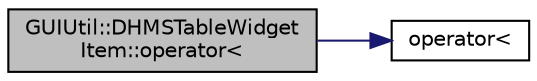 digraph "GUIUtil::DHMSTableWidgetItem::operator&lt;"
{
  edge [fontname="Helvetica",fontsize="10",labelfontname="Helvetica",labelfontsize="10"];
  node [fontname="Helvetica",fontsize="10",shape=record];
  rankdir="LR";
  Node3 [label="GUIUtil::DHMSTableWidget\lItem::operator\<",height=0.2,width=0.4,color="black", fillcolor="grey75", style="filled", fontcolor="black"];
  Node3 -> Node4 [color="midnightblue",fontsize="10",style="solid",fontname="Helvetica"];
  Node4 [label="operator\<",height=0.2,width=0.4,color="black", fillcolor="white", style="filled",URL="$bignum_8h.html#a6db3085f36d565f1dd8589c8386d3a2f"];
}
